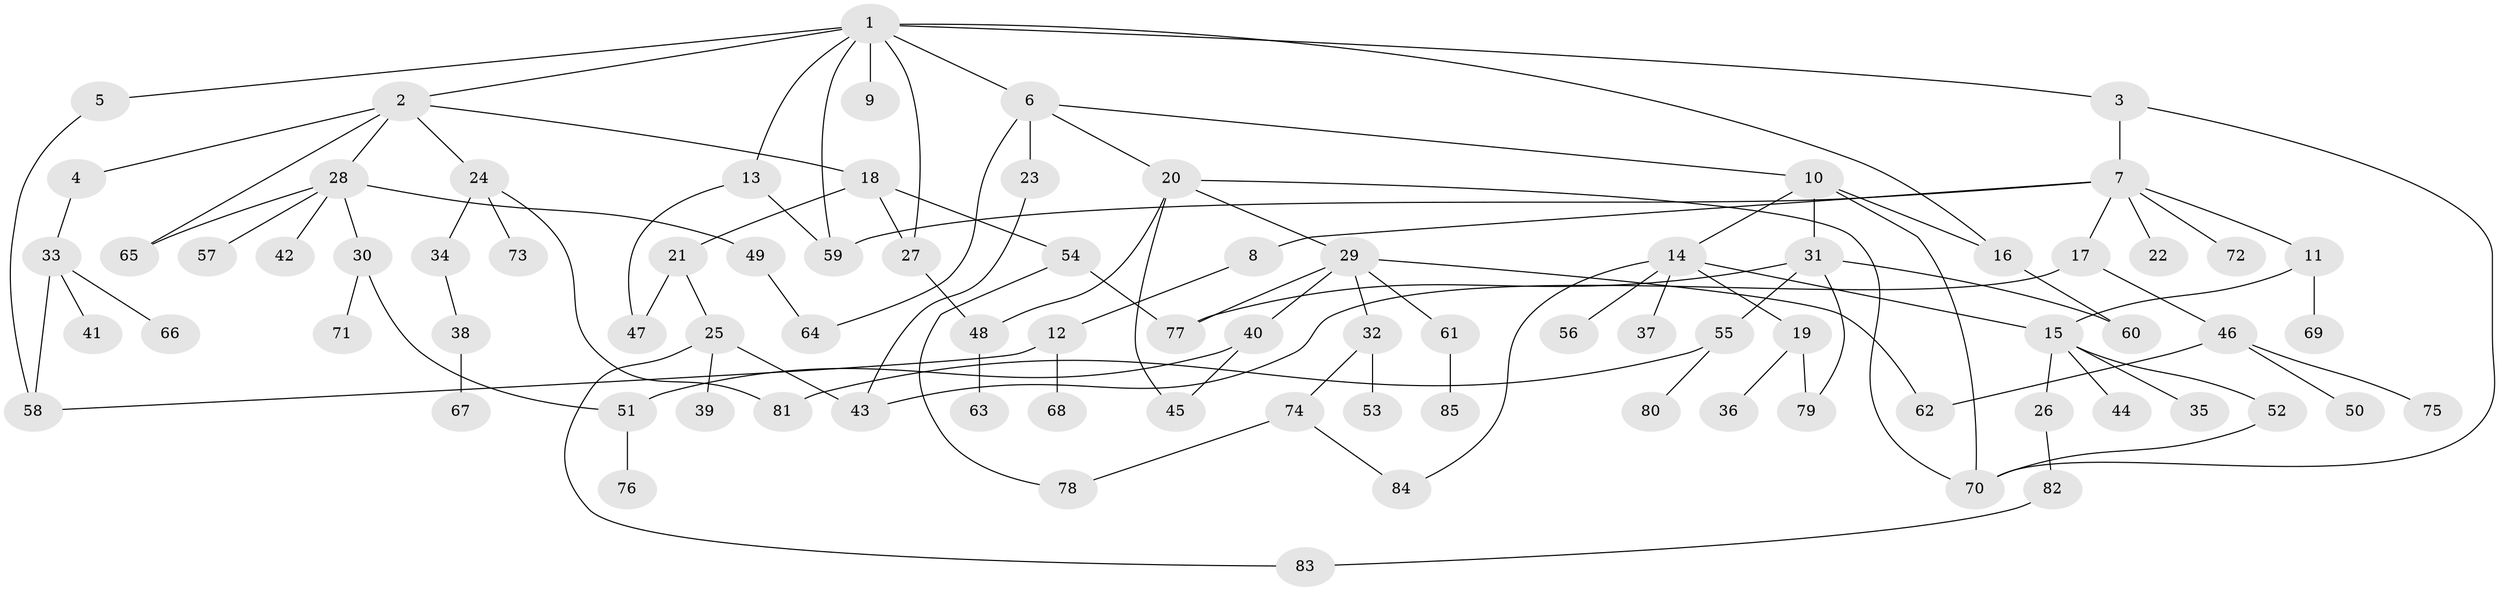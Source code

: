 // coarse degree distribution, {9: 0.0392156862745098, 6: 0.0196078431372549, 3: 0.19607843137254902, 2: 0.3137254901960784, 8: 0.0392156862745098, 1: 0.23529411764705882, 7: 0.0196078431372549, 4: 0.0784313725490196, 5: 0.058823529411764705}
// Generated by graph-tools (version 1.1) at 2025/16/03/04/25 18:16:52]
// undirected, 85 vertices, 111 edges
graph export_dot {
graph [start="1"]
  node [color=gray90,style=filled];
  1;
  2;
  3;
  4;
  5;
  6;
  7;
  8;
  9;
  10;
  11;
  12;
  13;
  14;
  15;
  16;
  17;
  18;
  19;
  20;
  21;
  22;
  23;
  24;
  25;
  26;
  27;
  28;
  29;
  30;
  31;
  32;
  33;
  34;
  35;
  36;
  37;
  38;
  39;
  40;
  41;
  42;
  43;
  44;
  45;
  46;
  47;
  48;
  49;
  50;
  51;
  52;
  53;
  54;
  55;
  56;
  57;
  58;
  59;
  60;
  61;
  62;
  63;
  64;
  65;
  66;
  67;
  68;
  69;
  70;
  71;
  72;
  73;
  74;
  75;
  76;
  77;
  78;
  79;
  80;
  81;
  82;
  83;
  84;
  85;
  1 -- 2;
  1 -- 3;
  1 -- 5;
  1 -- 6;
  1 -- 9;
  1 -- 13;
  1 -- 27;
  1 -- 59;
  1 -- 16;
  2 -- 4;
  2 -- 18;
  2 -- 24;
  2 -- 28;
  2 -- 65;
  3 -- 7;
  3 -- 70;
  4 -- 33;
  5 -- 58;
  6 -- 10;
  6 -- 20;
  6 -- 23;
  6 -- 64;
  7 -- 8;
  7 -- 11;
  7 -- 17;
  7 -- 22;
  7 -- 72;
  7 -- 59;
  8 -- 12;
  10 -- 14;
  10 -- 16;
  10 -- 31;
  10 -- 70;
  11 -- 15;
  11 -- 69;
  12 -- 68;
  12 -- 58;
  13 -- 47;
  13 -- 59;
  14 -- 19;
  14 -- 37;
  14 -- 56;
  14 -- 15;
  14 -- 84;
  15 -- 26;
  15 -- 35;
  15 -- 44;
  15 -- 52;
  16 -- 60;
  17 -- 46;
  17 -- 43;
  18 -- 21;
  18 -- 54;
  18 -- 27;
  19 -- 36;
  19 -- 79;
  20 -- 29;
  20 -- 48;
  20 -- 70;
  20 -- 45;
  21 -- 25;
  21 -- 47;
  23 -- 43;
  24 -- 34;
  24 -- 73;
  24 -- 81;
  25 -- 39;
  25 -- 83;
  25 -- 43;
  26 -- 82;
  27 -- 48;
  28 -- 30;
  28 -- 42;
  28 -- 49;
  28 -- 57;
  28 -- 65;
  29 -- 32;
  29 -- 40;
  29 -- 61;
  29 -- 62;
  29 -- 77;
  30 -- 51;
  30 -- 71;
  31 -- 55;
  31 -- 60;
  31 -- 77;
  31 -- 79;
  32 -- 53;
  32 -- 74;
  33 -- 41;
  33 -- 58;
  33 -- 66;
  34 -- 38;
  38 -- 67;
  40 -- 45;
  40 -- 51;
  46 -- 50;
  46 -- 62;
  46 -- 75;
  48 -- 63;
  49 -- 64;
  51 -- 76;
  52 -- 70;
  54 -- 77;
  54 -- 78;
  55 -- 80;
  55 -- 81;
  61 -- 85;
  74 -- 84;
  74 -- 78;
  82 -- 83;
}
